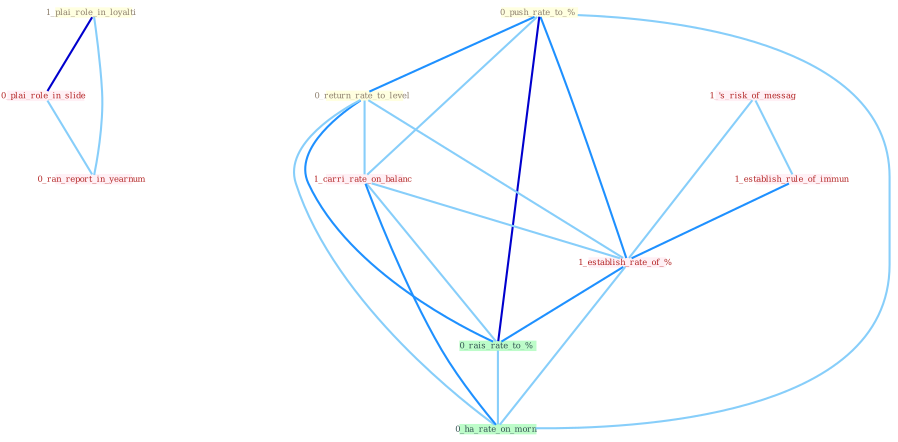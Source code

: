 Graph G{ 
    node
    [shape=polygon,style=filled,width=.5,height=.06,color="#BDFCC9",fixedsize=true,fontsize=4,
    fontcolor="#2f4f4f"];
    {node
    [color="#ffffe0", fontcolor="#8b7d6b"] "1_plai_role_in_loyalti " "0_push_rate_to_% " "0_return_rate_to_level "}
{node [color="#fff0f5", fontcolor="#b22222"] "0_plai_role_in_slide " "1_carri_rate_on_balanc " "1_'s_risk_of_messag " "0_ran_report_in_yearnum " "1_establish_rule_of_immun " "1_establish_rate_of_% "}
edge [color="#B0E2FF"];

	"1_plai_role_in_loyalti " -- "0_plai_role_in_slide " [w="3", color="#0000cd" , len=0.6];
	"1_plai_role_in_loyalti " -- "0_ran_report_in_yearnum " [w="1", color="#87cefa" ];
	"0_push_rate_to_% " -- "0_return_rate_to_level " [w="2", color="#1e90ff" , len=0.8];
	"0_push_rate_to_% " -- "1_carri_rate_on_balanc " [w="1", color="#87cefa" ];
	"0_push_rate_to_% " -- "1_establish_rate_of_% " [w="2", color="#1e90ff" , len=0.8];
	"0_push_rate_to_% " -- "0_rais_rate_to_% " [w="3", color="#0000cd" , len=0.6];
	"0_push_rate_to_% " -- "0_ha_rate_on_morn " [w="1", color="#87cefa" ];
	"0_return_rate_to_level " -- "1_carri_rate_on_balanc " [w="1", color="#87cefa" ];
	"0_return_rate_to_level " -- "1_establish_rate_of_% " [w="1", color="#87cefa" ];
	"0_return_rate_to_level " -- "0_rais_rate_to_% " [w="2", color="#1e90ff" , len=0.8];
	"0_return_rate_to_level " -- "0_ha_rate_on_morn " [w="1", color="#87cefa" ];
	"0_plai_role_in_slide " -- "0_ran_report_in_yearnum " [w="1", color="#87cefa" ];
	"1_carri_rate_on_balanc " -- "1_establish_rate_of_% " [w="1", color="#87cefa" ];
	"1_carri_rate_on_balanc " -- "0_rais_rate_to_% " [w="1", color="#87cefa" ];
	"1_carri_rate_on_balanc " -- "0_ha_rate_on_morn " [w="2", color="#1e90ff" , len=0.8];
	"1_'s_risk_of_messag " -- "1_establish_rule_of_immun " [w="1", color="#87cefa" ];
	"1_'s_risk_of_messag " -- "1_establish_rate_of_% " [w="1", color="#87cefa" ];
	"1_establish_rule_of_immun " -- "1_establish_rate_of_% " [w="2", color="#1e90ff" , len=0.8];
	"1_establish_rate_of_% " -- "0_rais_rate_to_% " [w="2", color="#1e90ff" , len=0.8];
	"1_establish_rate_of_% " -- "0_ha_rate_on_morn " [w="1", color="#87cefa" ];
	"0_rais_rate_to_% " -- "0_ha_rate_on_morn " [w="1", color="#87cefa" ];
}